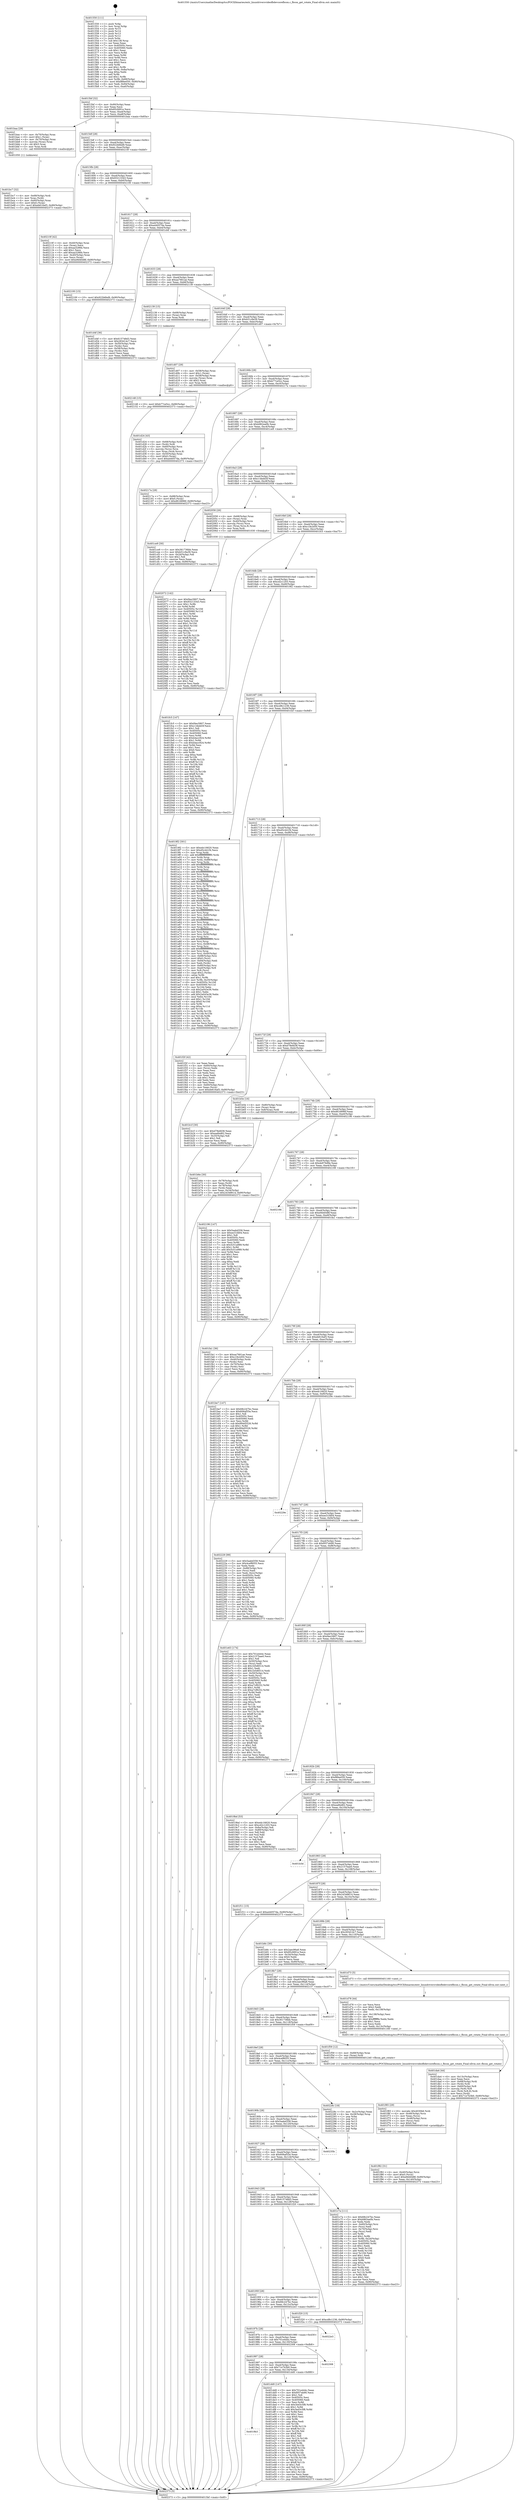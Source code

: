 digraph "0x401550" {
  label = "0x401550 (/mnt/c/Users/mathe/Desktop/tcc/POCII/binaries/extr_linuxdriversvideofbdevcorefbcon.c_fbcon_get_rotate_Final-ollvm.out::main(0))"
  labelloc = "t"
  node[shape=record]

  Entry [label="",width=0.3,height=0.3,shape=circle,fillcolor=black,style=filled]
  "0x4015bf" [label="{
     0x4015bf [32]\l
     | [instrs]\l
     &nbsp;&nbsp;0x4015bf \<+6\>: mov -0x90(%rbp),%eax\l
     &nbsp;&nbsp;0x4015c5 \<+2\>: mov %eax,%ecx\l
     &nbsp;&nbsp;0x4015c7 \<+6\>: sub $0x85cfd91e,%ecx\l
     &nbsp;&nbsp;0x4015cd \<+6\>: mov %eax,-0xa4(%rbp)\l
     &nbsp;&nbsp;0x4015d3 \<+6\>: mov %ecx,-0xa8(%rbp)\l
     &nbsp;&nbsp;0x4015d9 \<+6\>: je 0000000000401baa \<main+0x65a\>\l
  }"]
  "0x401baa" [label="{
     0x401baa [29]\l
     | [instrs]\l
     &nbsp;&nbsp;0x401baa \<+4\>: mov -0x70(%rbp),%rax\l
     &nbsp;&nbsp;0x401bae \<+6\>: movl $0x1,(%rax)\l
     &nbsp;&nbsp;0x401bb4 \<+4\>: mov -0x70(%rbp),%rax\l
     &nbsp;&nbsp;0x401bb8 \<+3\>: movslq (%rax),%rax\l
     &nbsp;&nbsp;0x401bbb \<+4\>: shl $0x3,%rax\l
     &nbsp;&nbsp;0x401bbf \<+3\>: mov %rax,%rdi\l
     &nbsp;&nbsp;0x401bc2 \<+5\>: call 0000000000401050 \<malloc@plt\>\l
     | [calls]\l
     &nbsp;&nbsp;0x401050 \{1\} (unknown)\l
  }"]
  "0x4015df" [label="{
     0x4015df [28]\l
     | [instrs]\l
     &nbsp;&nbsp;0x4015df \<+5\>: jmp 00000000004015e4 \<main+0x94\>\l
     &nbsp;&nbsp;0x4015e4 \<+6\>: mov -0xa4(%rbp),%eax\l
     &nbsp;&nbsp;0x4015ea \<+5\>: sub $0x922b6bd9,%eax\l
     &nbsp;&nbsp;0x4015ef \<+6\>: mov %eax,-0xac(%rbp)\l
     &nbsp;&nbsp;0x4015f5 \<+6\>: je 000000000040210f \<main+0xbbf\>\l
  }"]
  Exit [label="",width=0.3,height=0.3,shape=circle,fillcolor=black,style=filled,peripheries=2]
  "0x40210f" [label="{
     0x40210f [42]\l
     | [instrs]\l
     &nbsp;&nbsp;0x40210f \<+4\>: mov -0x40(%rbp),%rax\l
     &nbsp;&nbsp;0x402113 \<+2\>: mov (%rax),%ecx\l
     &nbsp;&nbsp;0x402115 \<+6\>: sub $0xaa3286b,%ecx\l
     &nbsp;&nbsp;0x40211b \<+3\>: add $0x1,%ecx\l
     &nbsp;&nbsp;0x40211e \<+6\>: add $0xaa3286b,%ecx\l
     &nbsp;&nbsp;0x402124 \<+4\>: mov -0x40(%rbp),%rax\l
     &nbsp;&nbsp;0x402128 \<+2\>: mov %ecx,(%rax)\l
     &nbsp;&nbsp;0x40212a \<+10\>: movl $0xe9d40d8f,-0x90(%rbp)\l
     &nbsp;&nbsp;0x402134 \<+5\>: jmp 0000000000402373 \<main+0xe23\>\l
  }"]
  "0x4015fb" [label="{
     0x4015fb [28]\l
     | [instrs]\l
     &nbsp;&nbsp;0x4015fb \<+5\>: jmp 0000000000401600 \<main+0xb0\>\l
     &nbsp;&nbsp;0x401600 \<+6\>: mov -0xa4(%rbp),%eax\l
     &nbsp;&nbsp;0x401606 \<+5\>: sub $0x93213343,%eax\l
     &nbsp;&nbsp;0x40160b \<+6\>: mov %eax,-0xb0(%rbp)\l
     &nbsp;&nbsp;0x401611 \<+6\>: je 0000000000402100 \<main+0xbb0\>\l
  }"]
  "0x402148" [label="{
     0x402148 [15]\l
     | [instrs]\l
     &nbsp;&nbsp;0x402148 \<+10\>: movl $0xb77ce5cc,-0x90(%rbp)\l
     &nbsp;&nbsp;0x402152 \<+5\>: jmp 0000000000402373 \<main+0xe23\>\l
  }"]
  "0x402100" [label="{
     0x402100 [15]\l
     | [instrs]\l
     &nbsp;&nbsp;0x402100 \<+10\>: movl $0x922b6bd9,-0x90(%rbp)\l
     &nbsp;&nbsp;0x40210a \<+5\>: jmp 0000000000402373 \<main+0xe23\>\l
  }"]
  "0x401617" [label="{
     0x401617 [28]\l
     | [instrs]\l
     &nbsp;&nbsp;0x401617 \<+5\>: jmp 000000000040161c \<main+0xcc\>\l
     &nbsp;&nbsp;0x40161c \<+6\>: mov -0xa4(%rbp),%eax\l
     &nbsp;&nbsp;0x401622 \<+5\>: sub $0xa44057da,%eax\l
     &nbsp;&nbsp;0x401627 \<+6\>: mov %eax,-0xb4(%rbp)\l
     &nbsp;&nbsp;0x40162d \<+6\>: je 0000000000401d4f \<main+0x7ff\>\l
  }"]
  "0x402072" [label="{
     0x402072 [142]\l
     | [instrs]\l
     &nbsp;&nbsp;0x402072 \<+5\>: mov $0xf4ec5807,%edx\l
     &nbsp;&nbsp;0x402077 \<+5\>: mov $0x93213343,%esi\l
     &nbsp;&nbsp;0x40207c \<+3\>: mov $0x1,%r8b\l
     &nbsp;&nbsp;0x40207f \<+3\>: xor %r9d,%r9d\l
     &nbsp;&nbsp;0x402082 \<+8\>: mov 0x40505c,%r10d\l
     &nbsp;&nbsp;0x40208a \<+8\>: mov 0x405060,%r11d\l
     &nbsp;&nbsp;0x402092 \<+4\>: sub $0x1,%r9d\l
     &nbsp;&nbsp;0x402096 \<+3\>: mov %r10d,%ebx\l
     &nbsp;&nbsp;0x402099 \<+3\>: add %r9d,%ebx\l
     &nbsp;&nbsp;0x40209c \<+4\>: imul %ebx,%r10d\l
     &nbsp;&nbsp;0x4020a0 \<+4\>: and $0x1,%r10d\l
     &nbsp;&nbsp;0x4020a4 \<+4\>: cmp $0x0,%r10d\l
     &nbsp;&nbsp;0x4020a8 \<+4\>: sete %r14b\l
     &nbsp;&nbsp;0x4020ac \<+4\>: cmp $0xa,%r11d\l
     &nbsp;&nbsp;0x4020b0 \<+4\>: setl %r15b\l
     &nbsp;&nbsp;0x4020b4 \<+3\>: mov %r14b,%r12b\l
     &nbsp;&nbsp;0x4020b7 \<+4\>: xor $0xff,%r12b\l
     &nbsp;&nbsp;0x4020bb \<+3\>: mov %r15b,%r13b\l
     &nbsp;&nbsp;0x4020be \<+4\>: xor $0xff,%r13b\l
     &nbsp;&nbsp;0x4020c2 \<+4\>: xor $0x0,%r8b\l
     &nbsp;&nbsp;0x4020c6 \<+3\>: mov %r12b,%al\l
     &nbsp;&nbsp;0x4020c9 \<+2\>: and $0x0,%al\l
     &nbsp;&nbsp;0x4020cb \<+3\>: and %r8b,%r14b\l
     &nbsp;&nbsp;0x4020ce \<+3\>: mov %r13b,%cl\l
     &nbsp;&nbsp;0x4020d1 \<+3\>: and $0x0,%cl\l
     &nbsp;&nbsp;0x4020d4 \<+3\>: and %r8b,%r15b\l
     &nbsp;&nbsp;0x4020d7 \<+3\>: or %r14b,%al\l
     &nbsp;&nbsp;0x4020da \<+3\>: or %r15b,%cl\l
     &nbsp;&nbsp;0x4020dd \<+2\>: xor %cl,%al\l
     &nbsp;&nbsp;0x4020df \<+3\>: or %r13b,%r12b\l
     &nbsp;&nbsp;0x4020e2 \<+4\>: xor $0xff,%r12b\l
     &nbsp;&nbsp;0x4020e6 \<+4\>: or $0x0,%r8b\l
     &nbsp;&nbsp;0x4020ea \<+3\>: and %r8b,%r12b\l
     &nbsp;&nbsp;0x4020ed \<+3\>: or %r12b,%al\l
     &nbsp;&nbsp;0x4020f0 \<+2\>: test $0x1,%al\l
     &nbsp;&nbsp;0x4020f2 \<+3\>: cmovne %esi,%edx\l
     &nbsp;&nbsp;0x4020f5 \<+6\>: mov %edx,-0x90(%rbp)\l
     &nbsp;&nbsp;0x4020fb \<+5\>: jmp 0000000000402373 \<main+0xe23\>\l
  }"]
  "0x401d4f" [label="{
     0x401d4f [36]\l
     | [instrs]\l
     &nbsp;&nbsp;0x401d4f \<+5\>: mov $0x615748d3,%eax\l
     &nbsp;&nbsp;0x401d54 \<+5\>: mov $0x283d14c7,%ecx\l
     &nbsp;&nbsp;0x401d59 \<+4\>: mov -0x50(%rbp),%rdx\l
     &nbsp;&nbsp;0x401d5d \<+2\>: mov (%rdx),%esi\l
     &nbsp;&nbsp;0x401d5f \<+4\>: mov -0x58(%rbp),%rdx\l
     &nbsp;&nbsp;0x401d63 \<+2\>: cmp (%rdx),%esi\l
     &nbsp;&nbsp;0x401d65 \<+3\>: cmovl %ecx,%eax\l
     &nbsp;&nbsp;0x401d68 \<+6\>: mov %eax,-0x90(%rbp)\l
     &nbsp;&nbsp;0x401d6e \<+5\>: jmp 0000000000402373 \<main+0xe23\>\l
  }"]
  "0x401633" [label="{
     0x401633 [28]\l
     | [instrs]\l
     &nbsp;&nbsp;0x401633 \<+5\>: jmp 0000000000401638 \<main+0xe8\>\l
     &nbsp;&nbsp;0x401638 \<+6\>: mov -0xa4(%rbp),%eax\l
     &nbsp;&nbsp;0x40163e \<+5\>: sub $0xaa7661ae,%eax\l
     &nbsp;&nbsp;0x401643 \<+6\>: mov %eax,-0xb8(%rbp)\l
     &nbsp;&nbsp;0x401649 \<+6\>: je 0000000000402139 \<main+0xbe9\>\l
  }"]
  "0x401f82" [label="{
     0x401f82 [31]\l
     | [instrs]\l
     &nbsp;&nbsp;0x401f82 \<+4\>: mov -0x40(%rbp),%rcx\l
     &nbsp;&nbsp;0x401f86 \<+6\>: movl $0x0,(%rcx)\l
     &nbsp;&nbsp;0x401f8c \<+10\>: movl $0xe9d40d8f,-0x90(%rbp)\l
     &nbsp;&nbsp;0x401f96 \<+6\>: mov %eax,-0x140(%rbp)\l
     &nbsp;&nbsp;0x401f9c \<+5\>: jmp 0000000000402373 \<main+0xe23\>\l
  }"]
  "0x402139" [label="{
     0x402139 [15]\l
     | [instrs]\l
     &nbsp;&nbsp;0x402139 \<+4\>: mov -0x68(%rbp),%rax\l
     &nbsp;&nbsp;0x40213d \<+3\>: mov (%rax),%rax\l
     &nbsp;&nbsp;0x402140 \<+3\>: mov %rax,%rdi\l
     &nbsp;&nbsp;0x402143 \<+5\>: call 0000000000401030 \<free@plt\>\l
     | [calls]\l
     &nbsp;&nbsp;0x401030 \{1\} (unknown)\l
  }"]
  "0x40164f" [label="{
     0x40164f [28]\l
     | [instrs]\l
     &nbsp;&nbsp;0x40164f \<+5\>: jmp 0000000000401654 \<main+0x104\>\l
     &nbsp;&nbsp;0x401654 \<+6\>: mov -0xa4(%rbp),%eax\l
     &nbsp;&nbsp;0x40165a \<+5\>: sub $0xb51c9a39,%eax\l
     &nbsp;&nbsp;0x40165f \<+6\>: mov %eax,-0xbc(%rbp)\l
     &nbsp;&nbsp;0x401665 \<+6\>: je 0000000000401d07 \<main+0x7b7\>\l
  }"]
  "0x401f65" [label="{
     0x401f65 [29]\l
     | [instrs]\l
     &nbsp;&nbsp;0x401f65 \<+10\>: movabs $0x4030b6,%rdi\l
     &nbsp;&nbsp;0x401f6f \<+4\>: mov -0x48(%rbp),%rcx\l
     &nbsp;&nbsp;0x401f73 \<+2\>: mov %eax,(%rcx)\l
     &nbsp;&nbsp;0x401f75 \<+4\>: mov -0x48(%rbp),%rcx\l
     &nbsp;&nbsp;0x401f79 \<+2\>: mov (%rcx),%esi\l
     &nbsp;&nbsp;0x401f7b \<+2\>: mov $0x0,%al\l
     &nbsp;&nbsp;0x401f7d \<+5\>: call 0000000000401040 \<printf@plt\>\l
     | [calls]\l
     &nbsp;&nbsp;0x401040 \{1\} (unknown)\l
  }"]
  "0x401d07" [label="{
     0x401d07 [29]\l
     | [instrs]\l
     &nbsp;&nbsp;0x401d07 \<+4\>: mov -0x58(%rbp),%rax\l
     &nbsp;&nbsp;0x401d0b \<+6\>: movl $0x1,(%rax)\l
     &nbsp;&nbsp;0x401d11 \<+4\>: mov -0x58(%rbp),%rax\l
     &nbsp;&nbsp;0x401d15 \<+3\>: movslq (%rax),%rax\l
     &nbsp;&nbsp;0x401d18 \<+4\>: shl $0x2,%rax\l
     &nbsp;&nbsp;0x401d1c \<+3\>: mov %rax,%rdi\l
     &nbsp;&nbsp;0x401d1f \<+5\>: call 0000000000401050 \<malloc@plt\>\l
     | [calls]\l
     &nbsp;&nbsp;0x401050 \{1\} (unknown)\l
  }"]
  "0x40166b" [label="{
     0x40166b [28]\l
     | [instrs]\l
     &nbsp;&nbsp;0x40166b \<+5\>: jmp 0000000000401670 \<main+0x120\>\l
     &nbsp;&nbsp;0x401670 \<+6\>: mov -0xa4(%rbp),%eax\l
     &nbsp;&nbsp;0x401676 \<+5\>: sub $0xb77ce5cc,%eax\l
     &nbsp;&nbsp;0x40167b \<+6\>: mov %eax,-0xc0(%rbp)\l
     &nbsp;&nbsp;0x401681 \<+6\>: je 000000000040217a \<main+0xc2a\>\l
  }"]
  "0x4019b3" [label="{
     0x4019b3\l
  }", style=dashed]
  "0x40217a" [label="{
     0x40217a [28]\l
     | [instrs]\l
     &nbsp;&nbsp;0x40217a \<+7\>: mov -0x88(%rbp),%rax\l
     &nbsp;&nbsp;0x402181 \<+6\>: movl $0x0,(%rax)\l
     &nbsp;&nbsp;0x402187 \<+10\>: movl $0xd816896f,-0x90(%rbp)\l
     &nbsp;&nbsp;0x402191 \<+5\>: jmp 0000000000402373 \<main+0xe23\>\l
  }"]
  "0x401687" [label="{
     0x401687 [28]\l
     | [instrs]\l
     &nbsp;&nbsp;0x401687 \<+5\>: jmp 000000000040168c \<main+0x13c\>\l
     &nbsp;&nbsp;0x40168c \<+6\>: mov -0xa4(%rbp),%eax\l
     &nbsp;&nbsp;0x401692 \<+5\>: sub $0xb962ea0b,%eax\l
     &nbsp;&nbsp;0x401697 \<+6\>: mov %eax,-0xc4(%rbp)\l
     &nbsp;&nbsp;0x40169d \<+6\>: je 0000000000401ce9 \<main+0x799\>\l
  }"]
  "0x401dd0" [label="{
     0x401dd0 [147]\l
     | [instrs]\l
     &nbsp;&nbsp;0x401dd0 \<+5\>: mov $0x701e444c,%eax\l
     &nbsp;&nbsp;0x401dd5 \<+5\>: mov $0xf057eb90,%ecx\l
     &nbsp;&nbsp;0x401dda \<+2\>: mov $0x1,%dl\l
     &nbsp;&nbsp;0x401ddc \<+7\>: mov 0x40505c,%esi\l
     &nbsp;&nbsp;0x401de3 \<+7\>: mov 0x405060,%edi\l
     &nbsp;&nbsp;0x401dea \<+3\>: mov %esi,%r8d\l
     &nbsp;&nbsp;0x401ded \<+7\>: sub $0x3ed3c5f8,%r8d\l
     &nbsp;&nbsp;0x401df4 \<+4\>: sub $0x1,%r8d\l
     &nbsp;&nbsp;0x401df8 \<+7\>: add $0x3ed3c5f8,%r8d\l
     &nbsp;&nbsp;0x401dff \<+4\>: imul %r8d,%esi\l
     &nbsp;&nbsp;0x401e03 \<+3\>: and $0x1,%esi\l
     &nbsp;&nbsp;0x401e06 \<+3\>: cmp $0x0,%esi\l
     &nbsp;&nbsp;0x401e09 \<+4\>: sete %r9b\l
     &nbsp;&nbsp;0x401e0d \<+3\>: cmp $0xa,%edi\l
     &nbsp;&nbsp;0x401e10 \<+4\>: setl %r10b\l
     &nbsp;&nbsp;0x401e14 \<+3\>: mov %r9b,%r11b\l
     &nbsp;&nbsp;0x401e17 \<+4\>: xor $0xff,%r11b\l
     &nbsp;&nbsp;0x401e1b \<+3\>: mov %r10b,%bl\l
     &nbsp;&nbsp;0x401e1e \<+3\>: xor $0xff,%bl\l
     &nbsp;&nbsp;0x401e21 \<+3\>: xor $0x1,%dl\l
     &nbsp;&nbsp;0x401e24 \<+3\>: mov %r11b,%r14b\l
     &nbsp;&nbsp;0x401e27 \<+4\>: and $0xff,%r14b\l
     &nbsp;&nbsp;0x401e2b \<+3\>: and %dl,%r9b\l
     &nbsp;&nbsp;0x401e2e \<+3\>: mov %bl,%r15b\l
     &nbsp;&nbsp;0x401e31 \<+4\>: and $0xff,%r15b\l
     &nbsp;&nbsp;0x401e35 \<+3\>: and %dl,%r10b\l
     &nbsp;&nbsp;0x401e38 \<+3\>: or %r9b,%r14b\l
     &nbsp;&nbsp;0x401e3b \<+3\>: or %r10b,%r15b\l
     &nbsp;&nbsp;0x401e3e \<+3\>: xor %r15b,%r14b\l
     &nbsp;&nbsp;0x401e41 \<+3\>: or %bl,%r11b\l
     &nbsp;&nbsp;0x401e44 \<+4\>: xor $0xff,%r11b\l
     &nbsp;&nbsp;0x401e48 \<+3\>: or $0x1,%dl\l
     &nbsp;&nbsp;0x401e4b \<+3\>: and %dl,%r11b\l
     &nbsp;&nbsp;0x401e4e \<+3\>: or %r11b,%r14b\l
     &nbsp;&nbsp;0x401e51 \<+4\>: test $0x1,%r14b\l
     &nbsp;&nbsp;0x401e55 \<+3\>: cmovne %ecx,%eax\l
     &nbsp;&nbsp;0x401e58 \<+6\>: mov %eax,-0x90(%rbp)\l
     &nbsp;&nbsp;0x401e5e \<+5\>: jmp 0000000000402373 \<main+0xe23\>\l
  }"]
  "0x401ce9" [label="{
     0x401ce9 [30]\l
     | [instrs]\l
     &nbsp;&nbsp;0x401ce9 \<+5\>: mov $0x361736bb,%eax\l
     &nbsp;&nbsp;0x401cee \<+5\>: mov $0xb51c9a39,%ecx\l
     &nbsp;&nbsp;0x401cf3 \<+3\>: mov -0x2d(%rbp),%dl\l
     &nbsp;&nbsp;0x401cf6 \<+3\>: test $0x1,%dl\l
     &nbsp;&nbsp;0x401cf9 \<+3\>: cmovne %ecx,%eax\l
     &nbsp;&nbsp;0x401cfc \<+6\>: mov %eax,-0x90(%rbp)\l
     &nbsp;&nbsp;0x401d02 \<+5\>: jmp 0000000000402373 \<main+0xe23\>\l
  }"]
  "0x4016a3" [label="{
     0x4016a3 [28]\l
     | [instrs]\l
     &nbsp;&nbsp;0x4016a3 \<+5\>: jmp 00000000004016a8 \<main+0x158\>\l
     &nbsp;&nbsp;0x4016a8 \<+6\>: mov -0xa4(%rbp),%eax\l
     &nbsp;&nbsp;0x4016ae \<+5\>: sub $0xc14bdd3f,%eax\l
     &nbsp;&nbsp;0x4016b3 \<+6\>: mov %eax,-0xc8(%rbp)\l
     &nbsp;&nbsp;0x4016b9 \<+6\>: je 0000000000402058 \<main+0xb08\>\l
  }"]
  "0x401997" [label="{
     0x401997 [28]\l
     | [instrs]\l
     &nbsp;&nbsp;0x401997 \<+5\>: jmp 000000000040199c \<main+0x44c\>\l
     &nbsp;&nbsp;0x40199c \<+6\>: mov -0xa4(%rbp),%eax\l
     &nbsp;&nbsp;0x4019a2 \<+5\>: sub $0x71e7b3b0,%eax\l
     &nbsp;&nbsp;0x4019a7 \<+6\>: mov %eax,-0x134(%rbp)\l
     &nbsp;&nbsp;0x4019ad \<+6\>: je 0000000000401dd0 \<main+0x880\>\l
  }"]
  "0x402058" [label="{
     0x402058 [26]\l
     | [instrs]\l
     &nbsp;&nbsp;0x402058 \<+4\>: mov -0x68(%rbp),%rax\l
     &nbsp;&nbsp;0x40205c \<+3\>: mov (%rax),%rax\l
     &nbsp;&nbsp;0x40205f \<+4\>: mov -0x40(%rbp),%rcx\l
     &nbsp;&nbsp;0x402063 \<+3\>: movslq (%rcx),%rcx\l
     &nbsp;&nbsp;0x402066 \<+4\>: mov (%rax,%rcx,8),%rax\l
     &nbsp;&nbsp;0x40206a \<+3\>: mov %rax,%rdi\l
     &nbsp;&nbsp;0x40206d \<+5\>: call 0000000000401030 \<free@plt\>\l
     | [calls]\l
     &nbsp;&nbsp;0x401030 \{1\} (unknown)\l
  }"]
  "0x4016bf" [label="{
     0x4016bf [28]\l
     | [instrs]\l
     &nbsp;&nbsp;0x4016bf \<+5\>: jmp 00000000004016c4 \<main+0x174\>\l
     &nbsp;&nbsp;0x4016c4 \<+6\>: mov -0xa4(%rbp),%eax\l
     &nbsp;&nbsp;0x4016ca \<+5\>: sub $0xc1fe2d50,%eax\l
     &nbsp;&nbsp;0x4016cf \<+6\>: mov %eax,-0xcc(%rbp)\l
     &nbsp;&nbsp;0x4016d5 \<+6\>: je 0000000000401fc5 \<main+0xa75\>\l
  }"]
  "0x402308" [label="{
     0x402308\l
  }", style=dashed]
  "0x401fc5" [label="{
     0x401fc5 [147]\l
     | [instrs]\l
     &nbsp;&nbsp;0x401fc5 \<+5\>: mov $0xf4ec5807,%eax\l
     &nbsp;&nbsp;0x401fca \<+5\>: mov $0xc14bdd3f,%ecx\l
     &nbsp;&nbsp;0x401fcf \<+2\>: mov $0x1,%dl\l
     &nbsp;&nbsp;0x401fd1 \<+7\>: mov 0x40505c,%esi\l
     &nbsp;&nbsp;0x401fd8 \<+7\>: mov 0x405060,%edi\l
     &nbsp;&nbsp;0x401fdf \<+3\>: mov %esi,%r8d\l
     &nbsp;&nbsp;0x401fe2 \<+7\>: add $0xb4acc924,%r8d\l
     &nbsp;&nbsp;0x401fe9 \<+4\>: sub $0x1,%r8d\l
     &nbsp;&nbsp;0x401fed \<+7\>: sub $0xb4acc924,%r8d\l
     &nbsp;&nbsp;0x401ff4 \<+4\>: imul %r8d,%esi\l
     &nbsp;&nbsp;0x401ff8 \<+3\>: and $0x1,%esi\l
     &nbsp;&nbsp;0x401ffb \<+3\>: cmp $0x0,%esi\l
     &nbsp;&nbsp;0x401ffe \<+4\>: sete %r9b\l
     &nbsp;&nbsp;0x402002 \<+3\>: cmp $0xa,%edi\l
     &nbsp;&nbsp;0x402005 \<+4\>: setl %r10b\l
     &nbsp;&nbsp;0x402009 \<+3\>: mov %r9b,%r11b\l
     &nbsp;&nbsp;0x40200c \<+4\>: xor $0xff,%r11b\l
     &nbsp;&nbsp;0x402010 \<+3\>: mov %r10b,%bl\l
     &nbsp;&nbsp;0x402013 \<+3\>: xor $0xff,%bl\l
     &nbsp;&nbsp;0x402016 \<+3\>: xor $0x1,%dl\l
     &nbsp;&nbsp;0x402019 \<+3\>: mov %r11b,%r14b\l
     &nbsp;&nbsp;0x40201c \<+4\>: and $0xff,%r14b\l
     &nbsp;&nbsp;0x402020 \<+3\>: and %dl,%r9b\l
     &nbsp;&nbsp;0x402023 \<+3\>: mov %bl,%r15b\l
     &nbsp;&nbsp;0x402026 \<+4\>: and $0xff,%r15b\l
     &nbsp;&nbsp;0x40202a \<+3\>: and %dl,%r10b\l
     &nbsp;&nbsp;0x40202d \<+3\>: or %r9b,%r14b\l
     &nbsp;&nbsp;0x402030 \<+3\>: or %r10b,%r15b\l
     &nbsp;&nbsp;0x402033 \<+3\>: xor %r15b,%r14b\l
     &nbsp;&nbsp;0x402036 \<+3\>: or %bl,%r11b\l
     &nbsp;&nbsp;0x402039 \<+4\>: xor $0xff,%r11b\l
     &nbsp;&nbsp;0x40203d \<+3\>: or $0x1,%dl\l
     &nbsp;&nbsp;0x402040 \<+3\>: and %dl,%r11b\l
     &nbsp;&nbsp;0x402043 \<+3\>: or %r11b,%r14b\l
     &nbsp;&nbsp;0x402046 \<+4\>: test $0x1,%r14b\l
     &nbsp;&nbsp;0x40204a \<+3\>: cmovne %ecx,%eax\l
     &nbsp;&nbsp;0x40204d \<+6\>: mov %eax,-0x90(%rbp)\l
     &nbsp;&nbsp;0x402053 \<+5\>: jmp 0000000000402373 \<main+0xe23\>\l
  }"]
  "0x4016db" [label="{
     0x4016db [28]\l
     | [instrs]\l
     &nbsp;&nbsp;0x4016db \<+5\>: jmp 00000000004016e0 \<main+0x190\>\l
     &nbsp;&nbsp;0x4016e0 \<+6\>: mov -0xa4(%rbp),%eax\l
     &nbsp;&nbsp;0x4016e6 \<+5\>: sub $0xcd2c1203,%eax\l
     &nbsp;&nbsp;0x4016eb \<+6\>: mov %eax,-0xd0(%rbp)\l
     &nbsp;&nbsp;0x4016f1 \<+6\>: je 00000000004019f2 \<main+0x4a2\>\l
  }"]
  "0x40197b" [label="{
     0x40197b [28]\l
     | [instrs]\l
     &nbsp;&nbsp;0x40197b \<+5\>: jmp 0000000000401980 \<main+0x430\>\l
     &nbsp;&nbsp;0x401980 \<+6\>: mov -0xa4(%rbp),%eax\l
     &nbsp;&nbsp;0x401986 \<+5\>: sub $0x701e444c,%eax\l
     &nbsp;&nbsp;0x40198b \<+6\>: mov %eax,-0x130(%rbp)\l
     &nbsp;&nbsp;0x401991 \<+6\>: je 0000000000402308 \<main+0xdb8\>\l
  }"]
  "0x4019f2" [label="{
     0x4019f2 [301]\l
     | [instrs]\l
     &nbsp;&nbsp;0x4019f2 \<+5\>: mov $0xedc16620,%eax\l
     &nbsp;&nbsp;0x4019f7 \<+5\>: mov $0xd5c441f4,%ecx\l
     &nbsp;&nbsp;0x4019fc \<+3\>: mov %rsp,%rdx\l
     &nbsp;&nbsp;0x4019ff \<+4\>: add $0xfffffffffffffff0,%rdx\l
     &nbsp;&nbsp;0x401a03 \<+3\>: mov %rdx,%rsp\l
     &nbsp;&nbsp;0x401a06 \<+7\>: mov %rdx,-0x88(%rbp)\l
     &nbsp;&nbsp;0x401a0d \<+3\>: mov %rsp,%rdx\l
     &nbsp;&nbsp;0x401a10 \<+4\>: add $0xfffffffffffffff0,%rdx\l
     &nbsp;&nbsp;0x401a14 \<+3\>: mov %rdx,%rsp\l
     &nbsp;&nbsp;0x401a17 \<+3\>: mov %rsp,%rsi\l
     &nbsp;&nbsp;0x401a1a \<+4\>: add $0xfffffffffffffff0,%rsi\l
     &nbsp;&nbsp;0x401a1e \<+3\>: mov %rsi,%rsp\l
     &nbsp;&nbsp;0x401a21 \<+4\>: mov %rsi,-0x80(%rbp)\l
     &nbsp;&nbsp;0x401a25 \<+3\>: mov %rsp,%rsi\l
     &nbsp;&nbsp;0x401a28 \<+4\>: add $0xfffffffffffffff0,%rsi\l
     &nbsp;&nbsp;0x401a2c \<+3\>: mov %rsi,%rsp\l
     &nbsp;&nbsp;0x401a2f \<+4\>: mov %rsi,-0x78(%rbp)\l
     &nbsp;&nbsp;0x401a33 \<+3\>: mov %rsp,%rsi\l
     &nbsp;&nbsp;0x401a36 \<+4\>: add $0xfffffffffffffff0,%rsi\l
     &nbsp;&nbsp;0x401a3a \<+3\>: mov %rsi,%rsp\l
     &nbsp;&nbsp;0x401a3d \<+4\>: mov %rsi,-0x70(%rbp)\l
     &nbsp;&nbsp;0x401a41 \<+3\>: mov %rsp,%rsi\l
     &nbsp;&nbsp;0x401a44 \<+4\>: add $0xfffffffffffffff0,%rsi\l
     &nbsp;&nbsp;0x401a48 \<+3\>: mov %rsi,%rsp\l
     &nbsp;&nbsp;0x401a4b \<+4\>: mov %rsi,-0x68(%rbp)\l
     &nbsp;&nbsp;0x401a4f \<+3\>: mov %rsp,%rsi\l
     &nbsp;&nbsp;0x401a52 \<+4\>: add $0xfffffffffffffff0,%rsi\l
     &nbsp;&nbsp;0x401a56 \<+3\>: mov %rsi,%rsp\l
     &nbsp;&nbsp;0x401a59 \<+4\>: mov %rsi,-0x60(%rbp)\l
     &nbsp;&nbsp;0x401a5d \<+3\>: mov %rsp,%rsi\l
     &nbsp;&nbsp;0x401a60 \<+4\>: add $0xfffffffffffffff0,%rsi\l
     &nbsp;&nbsp;0x401a64 \<+3\>: mov %rsi,%rsp\l
     &nbsp;&nbsp;0x401a67 \<+4\>: mov %rsi,-0x58(%rbp)\l
     &nbsp;&nbsp;0x401a6b \<+3\>: mov %rsp,%rsi\l
     &nbsp;&nbsp;0x401a6e \<+4\>: add $0xfffffffffffffff0,%rsi\l
     &nbsp;&nbsp;0x401a72 \<+3\>: mov %rsi,%rsp\l
     &nbsp;&nbsp;0x401a75 \<+4\>: mov %rsi,-0x50(%rbp)\l
     &nbsp;&nbsp;0x401a79 \<+3\>: mov %rsp,%rsi\l
     &nbsp;&nbsp;0x401a7c \<+4\>: add $0xfffffffffffffff0,%rsi\l
     &nbsp;&nbsp;0x401a80 \<+3\>: mov %rsi,%rsp\l
     &nbsp;&nbsp;0x401a83 \<+4\>: mov %rsi,-0x48(%rbp)\l
     &nbsp;&nbsp;0x401a87 \<+3\>: mov %rsp,%rsi\l
     &nbsp;&nbsp;0x401a8a \<+4\>: add $0xfffffffffffffff0,%rsi\l
     &nbsp;&nbsp;0x401a8e \<+3\>: mov %rsi,%rsp\l
     &nbsp;&nbsp;0x401a91 \<+4\>: mov %rsi,-0x40(%rbp)\l
     &nbsp;&nbsp;0x401a95 \<+7\>: mov -0x88(%rbp),%rsi\l
     &nbsp;&nbsp;0x401a9c \<+6\>: movl $0x0,(%rsi)\l
     &nbsp;&nbsp;0x401aa2 \<+6\>: mov -0x94(%rbp),%edi\l
     &nbsp;&nbsp;0x401aa8 \<+2\>: mov %edi,(%rdx)\l
     &nbsp;&nbsp;0x401aaa \<+4\>: mov -0x80(%rbp),%rsi\l
     &nbsp;&nbsp;0x401aae \<+7\>: mov -0xa0(%rbp),%r8\l
     &nbsp;&nbsp;0x401ab5 \<+3\>: mov %r8,(%rsi)\l
     &nbsp;&nbsp;0x401ab8 \<+3\>: cmpl $0x2,(%rdx)\l
     &nbsp;&nbsp;0x401abb \<+4\>: setne %r9b\l
     &nbsp;&nbsp;0x401abf \<+4\>: and $0x1,%r9b\l
     &nbsp;&nbsp;0x401ac3 \<+4\>: mov %r9b,-0x35(%rbp)\l
     &nbsp;&nbsp;0x401ac7 \<+8\>: mov 0x40505c,%r10d\l
     &nbsp;&nbsp;0x401acf \<+8\>: mov 0x405060,%r11d\l
     &nbsp;&nbsp;0x401ad7 \<+3\>: mov %r10d,%ebx\l
     &nbsp;&nbsp;0x401ada \<+6\>: sub $0x2a043e36,%ebx\l
     &nbsp;&nbsp;0x401ae0 \<+3\>: sub $0x1,%ebx\l
     &nbsp;&nbsp;0x401ae3 \<+6\>: add $0x2a043e36,%ebx\l
     &nbsp;&nbsp;0x401ae9 \<+4\>: imul %ebx,%r10d\l
     &nbsp;&nbsp;0x401aed \<+4\>: and $0x1,%r10d\l
     &nbsp;&nbsp;0x401af1 \<+4\>: cmp $0x0,%r10d\l
     &nbsp;&nbsp;0x401af5 \<+4\>: sete %r9b\l
     &nbsp;&nbsp;0x401af9 \<+4\>: cmp $0xa,%r11d\l
     &nbsp;&nbsp;0x401afd \<+4\>: setl %r14b\l
     &nbsp;&nbsp;0x401b01 \<+3\>: mov %r9b,%r15b\l
     &nbsp;&nbsp;0x401b04 \<+3\>: and %r14b,%r15b\l
     &nbsp;&nbsp;0x401b07 \<+3\>: xor %r14b,%r9b\l
     &nbsp;&nbsp;0x401b0a \<+3\>: or %r9b,%r15b\l
     &nbsp;&nbsp;0x401b0d \<+4\>: test $0x1,%r15b\l
     &nbsp;&nbsp;0x401b11 \<+3\>: cmovne %ecx,%eax\l
     &nbsp;&nbsp;0x401b14 \<+6\>: mov %eax,-0x90(%rbp)\l
     &nbsp;&nbsp;0x401b1a \<+5\>: jmp 0000000000402373 \<main+0xe23\>\l
  }"]
  "0x4016f7" [label="{
     0x4016f7 [28]\l
     | [instrs]\l
     &nbsp;&nbsp;0x4016f7 \<+5\>: jmp 00000000004016fc \<main+0x1ac\>\l
     &nbsp;&nbsp;0x4016fc \<+6\>: mov -0xa4(%rbp),%eax\l
     &nbsp;&nbsp;0x401702 \<+5\>: sub $0xcd8c1236,%eax\l
     &nbsp;&nbsp;0x401707 \<+6\>: mov %eax,-0xd4(%rbp)\l
     &nbsp;&nbsp;0x40170d \<+6\>: je 0000000000401f2f \<main+0x9df\>\l
  }"]
  "0x4022e3" [label="{
     0x4022e3\l
  }", style=dashed]
  "0x401f2f" [label="{
     0x401f2f [42]\l
     | [instrs]\l
     &nbsp;&nbsp;0x401f2f \<+2\>: xor %eax,%eax\l
     &nbsp;&nbsp;0x401f31 \<+4\>: mov -0x60(%rbp),%rcx\l
     &nbsp;&nbsp;0x401f35 \<+2\>: mov (%rcx),%edx\l
     &nbsp;&nbsp;0x401f37 \<+2\>: mov %eax,%esi\l
     &nbsp;&nbsp;0x401f39 \<+2\>: sub %edx,%esi\l
     &nbsp;&nbsp;0x401f3b \<+2\>: mov %eax,%edx\l
     &nbsp;&nbsp;0x401f3d \<+3\>: sub $0x1,%edx\l
     &nbsp;&nbsp;0x401f40 \<+2\>: add %edx,%esi\l
     &nbsp;&nbsp;0x401f42 \<+2\>: sub %esi,%eax\l
     &nbsp;&nbsp;0x401f44 \<+4\>: mov -0x60(%rbp),%rcx\l
     &nbsp;&nbsp;0x401f48 \<+2\>: mov %eax,(%rcx)\l
     &nbsp;&nbsp;0x401f4a \<+10\>: movl $0xeb616af3,-0x90(%rbp)\l
     &nbsp;&nbsp;0x401f54 \<+5\>: jmp 0000000000402373 \<main+0xe23\>\l
  }"]
  "0x401713" [label="{
     0x401713 [28]\l
     | [instrs]\l
     &nbsp;&nbsp;0x401713 \<+5\>: jmp 0000000000401718 \<main+0x1c8\>\l
     &nbsp;&nbsp;0x401718 \<+6\>: mov -0xa4(%rbp),%eax\l
     &nbsp;&nbsp;0x40171e \<+5\>: sub $0xd5c441f4,%eax\l
     &nbsp;&nbsp;0x401723 \<+6\>: mov %eax,-0xd8(%rbp)\l
     &nbsp;&nbsp;0x401729 \<+6\>: je 0000000000401b1f \<main+0x5cf\>\l
  }"]
  "0x40195f" [label="{
     0x40195f [28]\l
     | [instrs]\l
     &nbsp;&nbsp;0x40195f \<+5\>: jmp 0000000000401964 \<main+0x414\>\l
     &nbsp;&nbsp;0x401964 \<+6\>: mov -0xa4(%rbp),%eax\l
     &nbsp;&nbsp;0x40196a \<+5\>: sub $0x68c247bc,%eax\l
     &nbsp;&nbsp;0x40196f \<+6\>: mov %eax,-0x12c(%rbp)\l
     &nbsp;&nbsp;0x401975 \<+6\>: je 00000000004022e3 \<main+0xd93\>\l
  }"]
  "0x401b1f" [label="{
     0x401b1f [30]\l
     | [instrs]\l
     &nbsp;&nbsp;0x401b1f \<+5\>: mov $0xd78efd38,%eax\l
     &nbsp;&nbsp;0x401b24 \<+5\>: mov $0xea6bd62,%ecx\l
     &nbsp;&nbsp;0x401b29 \<+3\>: mov -0x35(%rbp),%dl\l
     &nbsp;&nbsp;0x401b2c \<+3\>: test $0x1,%dl\l
     &nbsp;&nbsp;0x401b2f \<+3\>: cmovne %ecx,%eax\l
     &nbsp;&nbsp;0x401b32 \<+6\>: mov %eax,-0x90(%rbp)\l
     &nbsp;&nbsp;0x401b38 \<+5\>: jmp 0000000000402373 \<main+0xe23\>\l
  }"]
  "0x40172f" [label="{
     0x40172f [28]\l
     | [instrs]\l
     &nbsp;&nbsp;0x40172f \<+5\>: jmp 0000000000401734 \<main+0x1e4\>\l
     &nbsp;&nbsp;0x401734 \<+6\>: mov -0xa4(%rbp),%eax\l
     &nbsp;&nbsp;0x40173a \<+5\>: sub $0xd78efd38,%eax\l
     &nbsp;&nbsp;0x40173f \<+6\>: mov %eax,-0xdc(%rbp)\l
     &nbsp;&nbsp;0x401745 \<+6\>: je 0000000000401b5e \<main+0x60e\>\l
  }"]
  "0x401f20" [label="{
     0x401f20 [15]\l
     | [instrs]\l
     &nbsp;&nbsp;0x401f20 \<+10\>: movl $0xcd8c1236,-0x90(%rbp)\l
     &nbsp;&nbsp;0x401f2a \<+5\>: jmp 0000000000402373 \<main+0xe23\>\l
  }"]
  "0x401b5e" [label="{
     0x401b5e [16]\l
     | [instrs]\l
     &nbsp;&nbsp;0x401b5e \<+4\>: mov -0x80(%rbp),%rax\l
     &nbsp;&nbsp;0x401b62 \<+3\>: mov (%rax),%rax\l
     &nbsp;&nbsp;0x401b65 \<+4\>: mov 0x8(%rax),%rdi\l
     &nbsp;&nbsp;0x401b69 \<+5\>: call 0000000000401060 \<atoi@plt\>\l
     | [calls]\l
     &nbsp;&nbsp;0x401060 \{1\} (unknown)\l
  }"]
  "0x40174b" [label="{
     0x40174b [28]\l
     | [instrs]\l
     &nbsp;&nbsp;0x40174b \<+5\>: jmp 0000000000401750 \<main+0x200\>\l
     &nbsp;&nbsp;0x401750 \<+6\>: mov -0xa4(%rbp),%eax\l
     &nbsp;&nbsp;0x401756 \<+5\>: sub $0xd816896f,%eax\l
     &nbsp;&nbsp;0x40175b \<+6\>: mov %eax,-0xe0(%rbp)\l
     &nbsp;&nbsp;0x401761 \<+6\>: je 0000000000402196 \<main+0xc46\>\l
  }"]
  "0x401da4" [label="{
     0x401da4 [44]\l
     | [instrs]\l
     &nbsp;&nbsp;0x401da4 \<+6\>: mov -0x13c(%rbp),%ecx\l
     &nbsp;&nbsp;0x401daa \<+3\>: imul %eax,%ecx\l
     &nbsp;&nbsp;0x401dad \<+4\>: mov -0x68(%rbp),%rdi\l
     &nbsp;&nbsp;0x401db1 \<+3\>: mov (%rdi),%rdi\l
     &nbsp;&nbsp;0x401db4 \<+4\>: mov -0x60(%rbp),%r8\l
     &nbsp;&nbsp;0x401db8 \<+3\>: movslq (%r8),%r8\l
     &nbsp;&nbsp;0x401dbb \<+4\>: mov (%rdi,%r8,8),%rdi\l
     &nbsp;&nbsp;0x401dbf \<+2\>: mov %ecx,(%rdi)\l
     &nbsp;&nbsp;0x401dc1 \<+10\>: movl $0x71e7b3b0,-0x90(%rbp)\l
     &nbsp;&nbsp;0x401dcb \<+5\>: jmp 0000000000402373 \<main+0xe23\>\l
  }"]
  "0x402196" [label="{
     0x402196 [147]\l
     | [instrs]\l
     &nbsp;&nbsp;0x402196 \<+5\>: mov $0x5aabd358,%eax\l
     &nbsp;&nbsp;0x40219b \<+5\>: mov $0xee31fd04,%ecx\l
     &nbsp;&nbsp;0x4021a0 \<+2\>: mov $0x1,%dl\l
     &nbsp;&nbsp;0x4021a2 \<+7\>: mov 0x40505c,%esi\l
     &nbsp;&nbsp;0x4021a9 \<+7\>: mov 0x405060,%edi\l
     &nbsp;&nbsp;0x4021b0 \<+3\>: mov %esi,%r8d\l
     &nbsp;&nbsp;0x4021b3 \<+7\>: sub $0x5c51a989,%r8d\l
     &nbsp;&nbsp;0x4021ba \<+4\>: sub $0x1,%r8d\l
     &nbsp;&nbsp;0x4021be \<+7\>: add $0x5c51a989,%r8d\l
     &nbsp;&nbsp;0x4021c5 \<+4\>: imul %r8d,%esi\l
     &nbsp;&nbsp;0x4021c9 \<+3\>: and $0x1,%esi\l
     &nbsp;&nbsp;0x4021cc \<+3\>: cmp $0x0,%esi\l
     &nbsp;&nbsp;0x4021cf \<+4\>: sete %r9b\l
     &nbsp;&nbsp;0x4021d3 \<+3\>: cmp $0xa,%edi\l
     &nbsp;&nbsp;0x4021d6 \<+4\>: setl %r10b\l
     &nbsp;&nbsp;0x4021da \<+3\>: mov %r9b,%r11b\l
     &nbsp;&nbsp;0x4021dd \<+4\>: xor $0xff,%r11b\l
     &nbsp;&nbsp;0x4021e1 \<+3\>: mov %r10b,%bl\l
     &nbsp;&nbsp;0x4021e4 \<+3\>: xor $0xff,%bl\l
     &nbsp;&nbsp;0x4021e7 \<+3\>: xor $0x1,%dl\l
     &nbsp;&nbsp;0x4021ea \<+3\>: mov %r11b,%r14b\l
     &nbsp;&nbsp;0x4021ed \<+4\>: and $0xff,%r14b\l
     &nbsp;&nbsp;0x4021f1 \<+3\>: and %dl,%r9b\l
     &nbsp;&nbsp;0x4021f4 \<+3\>: mov %bl,%r15b\l
     &nbsp;&nbsp;0x4021f7 \<+4\>: and $0xff,%r15b\l
     &nbsp;&nbsp;0x4021fb \<+3\>: and %dl,%r10b\l
     &nbsp;&nbsp;0x4021fe \<+3\>: or %r9b,%r14b\l
     &nbsp;&nbsp;0x402201 \<+3\>: or %r10b,%r15b\l
     &nbsp;&nbsp;0x402204 \<+3\>: xor %r15b,%r14b\l
     &nbsp;&nbsp;0x402207 \<+3\>: or %bl,%r11b\l
     &nbsp;&nbsp;0x40220a \<+4\>: xor $0xff,%r11b\l
     &nbsp;&nbsp;0x40220e \<+3\>: or $0x1,%dl\l
     &nbsp;&nbsp;0x402211 \<+3\>: and %dl,%r11b\l
     &nbsp;&nbsp;0x402214 \<+3\>: or %r11b,%r14b\l
     &nbsp;&nbsp;0x402217 \<+4\>: test $0x1,%r14b\l
     &nbsp;&nbsp;0x40221b \<+3\>: cmovne %ecx,%eax\l
     &nbsp;&nbsp;0x40221e \<+6\>: mov %eax,-0x90(%rbp)\l
     &nbsp;&nbsp;0x402224 \<+5\>: jmp 0000000000402373 \<main+0xe23\>\l
  }"]
  "0x401767" [label="{
     0x401767 [28]\l
     | [instrs]\l
     &nbsp;&nbsp;0x401767 \<+5\>: jmp 000000000040176c \<main+0x21c\>\l
     &nbsp;&nbsp;0x40176c \<+6\>: mov -0xa4(%rbp),%eax\l
     &nbsp;&nbsp;0x401772 \<+5\>: sub $0xde976d9e,%eax\l
     &nbsp;&nbsp;0x401777 \<+6\>: mov %eax,-0xe4(%rbp)\l
     &nbsp;&nbsp;0x40177d \<+6\>: je 0000000000402166 \<main+0xc16\>\l
  }"]
  "0x401d78" [label="{
     0x401d78 [44]\l
     | [instrs]\l
     &nbsp;&nbsp;0x401d78 \<+2\>: xor %ecx,%ecx\l
     &nbsp;&nbsp;0x401d7a \<+5\>: mov $0x2,%edx\l
     &nbsp;&nbsp;0x401d7f \<+6\>: mov %edx,-0x138(%rbp)\l
     &nbsp;&nbsp;0x401d85 \<+1\>: cltd\l
     &nbsp;&nbsp;0x401d86 \<+6\>: mov -0x138(%rbp),%esi\l
     &nbsp;&nbsp;0x401d8c \<+2\>: idiv %esi\l
     &nbsp;&nbsp;0x401d8e \<+6\>: imul $0xfffffffe,%edx,%edx\l
     &nbsp;&nbsp;0x401d94 \<+3\>: sub $0x1,%ecx\l
     &nbsp;&nbsp;0x401d97 \<+2\>: sub %ecx,%edx\l
     &nbsp;&nbsp;0x401d99 \<+6\>: mov %edx,-0x13c(%rbp)\l
     &nbsp;&nbsp;0x401d9f \<+5\>: call 0000000000401160 \<next_i\>\l
     | [calls]\l
     &nbsp;&nbsp;0x401160 \{1\} (/mnt/c/Users/mathe/Desktop/tcc/POCII/binaries/extr_linuxdriversvideofbdevcorefbcon.c_fbcon_get_rotate_Final-ollvm.out::next_i)\l
  }"]
  "0x402166" [label="{
     0x402166\l
  }", style=dashed]
  "0x401783" [label="{
     0x401783 [28]\l
     | [instrs]\l
     &nbsp;&nbsp;0x401783 \<+5\>: jmp 0000000000401788 \<main+0x238\>\l
     &nbsp;&nbsp;0x401788 \<+6\>: mov -0xa4(%rbp),%eax\l
     &nbsp;&nbsp;0x40178e \<+5\>: sub $0xe9d40d8f,%eax\l
     &nbsp;&nbsp;0x401793 \<+6\>: mov %eax,-0xe8(%rbp)\l
     &nbsp;&nbsp;0x401799 \<+6\>: je 0000000000401fa1 \<main+0xa51\>\l
  }"]
  "0x401d24" [label="{
     0x401d24 [43]\l
     | [instrs]\l
     &nbsp;&nbsp;0x401d24 \<+4\>: mov -0x68(%rbp),%rdi\l
     &nbsp;&nbsp;0x401d28 \<+3\>: mov (%rdi),%rdi\l
     &nbsp;&nbsp;0x401d2b \<+4\>: mov -0x60(%rbp),%rcx\l
     &nbsp;&nbsp;0x401d2f \<+3\>: movslq (%rcx),%rcx\l
     &nbsp;&nbsp;0x401d32 \<+4\>: mov %rax,(%rdi,%rcx,8)\l
     &nbsp;&nbsp;0x401d36 \<+4\>: mov -0x50(%rbp),%rax\l
     &nbsp;&nbsp;0x401d3a \<+6\>: movl $0x0,(%rax)\l
     &nbsp;&nbsp;0x401d40 \<+10\>: movl $0xa44057da,-0x90(%rbp)\l
     &nbsp;&nbsp;0x401d4a \<+5\>: jmp 0000000000402373 \<main+0xe23\>\l
  }"]
  "0x401fa1" [label="{
     0x401fa1 [36]\l
     | [instrs]\l
     &nbsp;&nbsp;0x401fa1 \<+5\>: mov $0xaa7661ae,%eax\l
     &nbsp;&nbsp;0x401fa6 \<+5\>: mov $0xc1fe2d50,%ecx\l
     &nbsp;&nbsp;0x401fab \<+4\>: mov -0x40(%rbp),%rdx\l
     &nbsp;&nbsp;0x401faf \<+2\>: mov (%rdx),%esi\l
     &nbsp;&nbsp;0x401fb1 \<+4\>: mov -0x70(%rbp),%rdx\l
     &nbsp;&nbsp;0x401fb5 \<+2\>: cmp (%rdx),%esi\l
     &nbsp;&nbsp;0x401fb7 \<+3\>: cmovl %ecx,%eax\l
     &nbsp;&nbsp;0x401fba \<+6\>: mov %eax,-0x90(%rbp)\l
     &nbsp;&nbsp;0x401fc0 \<+5\>: jmp 0000000000402373 \<main+0xe23\>\l
  }"]
  "0x40179f" [label="{
     0x40179f [28]\l
     | [instrs]\l
     &nbsp;&nbsp;0x40179f \<+5\>: jmp 00000000004017a4 \<main+0x254\>\l
     &nbsp;&nbsp;0x4017a4 \<+6\>: mov -0xa4(%rbp),%eax\l
     &nbsp;&nbsp;0x4017aa \<+5\>: sub $0xeb616af3,%eax\l
     &nbsp;&nbsp;0x4017af \<+6\>: mov %eax,-0xec(%rbp)\l
     &nbsp;&nbsp;0x4017b5 \<+6\>: je 0000000000401be7 \<main+0x697\>\l
  }"]
  "0x401943" [label="{
     0x401943 [28]\l
     | [instrs]\l
     &nbsp;&nbsp;0x401943 \<+5\>: jmp 0000000000401948 \<main+0x3f8\>\l
     &nbsp;&nbsp;0x401948 \<+6\>: mov -0xa4(%rbp),%eax\l
     &nbsp;&nbsp;0x40194e \<+5\>: sub $0x615748d3,%eax\l
     &nbsp;&nbsp;0x401953 \<+6\>: mov %eax,-0x128(%rbp)\l
     &nbsp;&nbsp;0x401959 \<+6\>: je 0000000000401f20 \<main+0x9d0\>\l
  }"]
  "0x401be7" [label="{
     0x401be7 [147]\l
     | [instrs]\l
     &nbsp;&nbsp;0x401be7 \<+5\>: mov $0x68c247bc,%eax\l
     &nbsp;&nbsp;0x401bec \<+5\>: mov $0x606af55e,%ecx\l
     &nbsp;&nbsp;0x401bf1 \<+2\>: mov $0x1,%dl\l
     &nbsp;&nbsp;0x401bf3 \<+7\>: mov 0x40505c,%esi\l
     &nbsp;&nbsp;0x401bfa \<+7\>: mov 0x405060,%edi\l
     &nbsp;&nbsp;0x401c01 \<+3\>: mov %esi,%r8d\l
     &nbsp;&nbsp;0x401c04 \<+7\>: sub $0x994d5526,%r8d\l
     &nbsp;&nbsp;0x401c0b \<+4\>: sub $0x1,%r8d\l
     &nbsp;&nbsp;0x401c0f \<+7\>: add $0x994d5526,%r8d\l
     &nbsp;&nbsp;0x401c16 \<+4\>: imul %r8d,%esi\l
     &nbsp;&nbsp;0x401c1a \<+3\>: and $0x1,%esi\l
     &nbsp;&nbsp;0x401c1d \<+3\>: cmp $0x0,%esi\l
     &nbsp;&nbsp;0x401c20 \<+4\>: sete %r9b\l
     &nbsp;&nbsp;0x401c24 \<+3\>: cmp $0xa,%edi\l
     &nbsp;&nbsp;0x401c27 \<+4\>: setl %r10b\l
     &nbsp;&nbsp;0x401c2b \<+3\>: mov %r9b,%r11b\l
     &nbsp;&nbsp;0x401c2e \<+4\>: xor $0xff,%r11b\l
     &nbsp;&nbsp;0x401c32 \<+3\>: mov %r10b,%bl\l
     &nbsp;&nbsp;0x401c35 \<+3\>: xor $0xff,%bl\l
     &nbsp;&nbsp;0x401c38 \<+3\>: xor $0x0,%dl\l
     &nbsp;&nbsp;0x401c3b \<+3\>: mov %r11b,%r14b\l
     &nbsp;&nbsp;0x401c3e \<+4\>: and $0x0,%r14b\l
     &nbsp;&nbsp;0x401c42 \<+3\>: and %dl,%r9b\l
     &nbsp;&nbsp;0x401c45 \<+3\>: mov %bl,%r15b\l
     &nbsp;&nbsp;0x401c48 \<+4\>: and $0x0,%r15b\l
     &nbsp;&nbsp;0x401c4c \<+3\>: and %dl,%r10b\l
     &nbsp;&nbsp;0x401c4f \<+3\>: or %r9b,%r14b\l
     &nbsp;&nbsp;0x401c52 \<+3\>: or %r10b,%r15b\l
     &nbsp;&nbsp;0x401c55 \<+3\>: xor %r15b,%r14b\l
     &nbsp;&nbsp;0x401c58 \<+3\>: or %bl,%r11b\l
     &nbsp;&nbsp;0x401c5b \<+4\>: xor $0xff,%r11b\l
     &nbsp;&nbsp;0x401c5f \<+3\>: or $0x0,%dl\l
     &nbsp;&nbsp;0x401c62 \<+3\>: and %dl,%r11b\l
     &nbsp;&nbsp;0x401c65 \<+3\>: or %r11b,%r14b\l
     &nbsp;&nbsp;0x401c68 \<+4\>: test $0x1,%r14b\l
     &nbsp;&nbsp;0x401c6c \<+3\>: cmovne %ecx,%eax\l
     &nbsp;&nbsp;0x401c6f \<+6\>: mov %eax,-0x90(%rbp)\l
     &nbsp;&nbsp;0x401c75 \<+5\>: jmp 0000000000402373 \<main+0xe23\>\l
  }"]
  "0x4017bb" [label="{
     0x4017bb [28]\l
     | [instrs]\l
     &nbsp;&nbsp;0x4017bb \<+5\>: jmp 00000000004017c0 \<main+0x270\>\l
     &nbsp;&nbsp;0x4017c0 \<+6\>: mov -0xa4(%rbp),%eax\l
     &nbsp;&nbsp;0x4017c6 \<+5\>: sub $0xedc16620,%eax\l
     &nbsp;&nbsp;0x4017cb \<+6\>: mov %eax,-0xf0(%rbp)\l
     &nbsp;&nbsp;0x4017d1 \<+6\>: je 000000000040229e \<main+0xd4e\>\l
  }"]
  "0x401c7a" [label="{
     0x401c7a [111]\l
     | [instrs]\l
     &nbsp;&nbsp;0x401c7a \<+5\>: mov $0x68c247bc,%eax\l
     &nbsp;&nbsp;0x401c7f \<+5\>: mov $0xb962ea0b,%ecx\l
     &nbsp;&nbsp;0x401c84 \<+2\>: xor %edx,%edx\l
     &nbsp;&nbsp;0x401c86 \<+4\>: mov -0x60(%rbp),%rsi\l
     &nbsp;&nbsp;0x401c8a \<+2\>: mov (%rsi),%edi\l
     &nbsp;&nbsp;0x401c8c \<+4\>: mov -0x70(%rbp),%rsi\l
     &nbsp;&nbsp;0x401c90 \<+2\>: cmp (%rsi),%edi\l
     &nbsp;&nbsp;0x401c92 \<+4\>: setl %r8b\l
     &nbsp;&nbsp;0x401c96 \<+4\>: and $0x1,%r8b\l
     &nbsp;&nbsp;0x401c9a \<+4\>: mov %r8b,-0x2d(%rbp)\l
     &nbsp;&nbsp;0x401c9e \<+7\>: mov 0x40505c,%edi\l
     &nbsp;&nbsp;0x401ca5 \<+8\>: mov 0x405060,%r9d\l
     &nbsp;&nbsp;0x401cad \<+3\>: sub $0x1,%edx\l
     &nbsp;&nbsp;0x401cb0 \<+3\>: mov %edi,%r10d\l
     &nbsp;&nbsp;0x401cb3 \<+3\>: add %edx,%r10d\l
     &nbsp;&nbsp;0x401cb6 \<+4\>: imul %r10d,%edi\l
     &nbsp;&nbsp;0x401cba \<+3\>: and $0x1,%edi\l
     &nbsp;&nbsp;0x401cbd \<+3\>: cmp $0x0,%edi\l
     &nbsp;&nbsp;0x401cc0 \<+4\>: sete %r8b\l
     &nbsp;&nbsp;0x401cc4 \<+4\>: cmp $0xa,%r9d\l
     &nbsp;&nbsp;0x401cc8 \<+4\>: setl %r11b\l
     &nbsp;&nbsp;0x401ccc \<+3\>: mov %r8b,%bl\l
     &nbsp;&nbsp;0x401ccf \<+3\>: and %r11b,%bl\l
     &nbsp;&nbsp;0x401cd2 \<+3\>: xor %r11b,%r8b\l
     &nbsp;&nbsp;0x401cd5 \<+3\>: or %r8b,%bl\l
     &nbsp;&nbsp;0x401cd8 \<+3\>: test $0x1,%bl\l
     &nbsp;&nbsp;0x401cdb \<+3\>: cmovne %ecx,%eax\l
     &nbsp;&nbsp;0x401cde \<+6\>: mov %eax,-0x90(%rbp)\l
     &nbsp;&nbsp;0x401ce4 \<+5\>: jmp 0000000000402373 \<main+0xe23\>\l
  }"]
  "0x40229e" [label="{
     0x40229e\l
  }", style=dashed]
  "0x4017d7" [label="{
     0x4017d7 [28]\l
     | [instrs]\l
     &nbsp;&nbsp;0x4017d7 \<+5\>: jmp 00000000004017dc \<main+0x28c\>\l
     &nbsp;&nbsp;0x4017dc \<+6\>: mov -0xa4(%rbp),%eax\l
     &nbsp;&nbsp;0x4017e2 \<+5\>: sub $0xee31fd04,%eax\l
     &nbsp;&nbsp;0x4017e7 \<+6\>: mov %eax,-0xf4(%rbp)\l
     &nbsp;&nbsp;0x4017ed \<+6\>: je 0000000000402229 \<main+0xcd9\>\l
  }"]
  "0x401927" [label="{
     0x401927 [28]\l
     | [instrs]\l
     &nbsp;&nbsp;0x401927 \<+5\>: jmp 000000000040192c \<main+0x3dc\>\l
     &nbsp;&nbsp;0x40192c \<+6\>: mov -0xa4(%rbp),%eax\l
     &nbsp;&nbsp;0x401932 \<+5\>: sub $0x606af55e,%eax\l
     &nbsp;&nbsp;0x401937 \<+6\>: mov %eax,-0x124(%rbp)\l
     &nbsp;&nbsp;0x40193d \<+6\>: je 0000000000401c7a \<main+0x72a\>\l
  }"]
  "0x402229" [label="{
     0x402229 [99]\l
     | [instrs]\l
     &nbsp;&nbsp;0x402229 \<+5\>: mov $0x5aabd358,%eax\l
     &nbsp;&nbsp;0x40222e \<+5\>: mov $0x4cef8055,%ecx\l
     &nbsp;&nbsp;0x402233 \<+2\>: xor %edx,%edx\l
     &nbsp;&nbsp;0x402235 \<+7\>: mov -0x88(%rbp),%rsi\l
     &nbsp;&nbsp;0x40223c \<+2\>: mov (%rsi),%edi\l
     &nbsp;&nbsp;0x40223e \<+3\>: mov %edi,-0x2c(%rbp)\l
     &nbsp;&nbsp;0x402241 \<+7\>: mov 0x40505c,%edi\l
     &nbsp;&nbsp;0x402248 \<+8\>: mov 0x405060,%r8d\l
     &nbsp;&nbsp;0x402250 \<+3\>: sub $0x1,%edx\l
     &nbsp;&nbsp;0x402253 \<+3\>: mov %edi,%r9d\l
     &nbsp;&nbsp;0x402256 \<+3\>: add %edx,%r9d\l
     &nbsp;&nbsp;0x402259 \<+4\>: imul %r9d,%edi\l
     &nbsp;&nbsp;0x40225d \<+3\>: and $0x1,%edi\l
     &nbsp;&nbsp;0x402260 \<+3\>: cmp $0x0,%edi\l
     &nbsp;&nbsp;0x402263 \<+4\>: sete %r10b\l
     &nbsp;&nbsp;0x402267 \<+4\>: cmp $0xa,%r8d\l
     &nbsp;&nbsp;0x40226b \<+4\>: setl %r11b\l
     &nbsp;&nbsp;0x40226f \<+3\>: mov %r10b,%bl\l
     &nbsp;&nbsp;0x402272 \<+3\>: and %r11b,%bl\l
     &nbsp;&nbsp;0x402275 \<+3\>: xor %r11b,%r10b\l
     &nbsp;&nbsp;0x402278 \<+3\>: or %r10b,%bl\l
     &nbsp;&nbsp;0x40227b \<+3\>: test $0x1,%bl\l
     &nbsp;&nbsp;0x40227e \<+3\>: cmovne %ecx,%eax\l
     &nbsp;&nbsp;0x402281 \<+6\>: mov %eax,-0x90(%rbp)\l
     &nbsp;&nbsp;0x402287 \<+5\>: jmp 0000000000402373 \<main+0xe23\>\l
  }"]
  "0x4017f3" [label="{
     0x4017f3 [28]\l
     | [instrs]\l
     &nbsp;&nbsp;0x4017f3 \<+5\>: jmp 00000000004017f8 \<main+0x2a8\>\l
     &nbsp;&nbsp;0x4017f8 \<+6\>: mov -0xa4(%rbp),%eax\l
     &nbsp;&nbsp;0x4017fe \<+5\>: sub $0xf057eb90,%eax\l
     &nbsp;&nbsp;0x401803 \<+6\>: mov %eax,-0xf8(%rbp)\l
     &nbsp;&nbsp;0x401809 \<+6\>: je 0000000000401e63 \<main+0x913\>\l
  }"]
  "0x40235b" [label="{
     0x40235b\l
  }", style=dashed]
  "0x401e63" [label="{
     0x401e63 [174]\l
     | [instrs]\l
     &nbsp;&nbsp;0x401e63 \<+5\>: mov $0x701e444c,%eax\l
     &nbsp;&nbsp;0x401e68 \<+5\>: mov $0x2157bae0,%ecx\l
     &nbsp;&nbsp;0x401e6d \<+2\>: mov $0x1,%dl\l
     &nbsp;&nbsp;0x401e6f \<+4\>: mov -0x50(%rbp),%rsi\l
     &nbsp;&nbsp;0x401e73 \<+2\>: mov (%rsi),%edi\l
     &nbsp;&nbsp;0x401e75 \<+6\>: sub $0x1b5d6514,%edi\l
     &nbsp;&nbsp;0x401e7b \<+3\>: add $0x1,%edi\l
     &nbsp;&nbsp;0x401e7e \<+6\>: add $0x1b5d6514,%edi\l
     &nbsp;&nbsp;0x401e84 \<+4\>: mov -0x50(%rbp),%rsi\l
     &nbsp;&nbsp;0x401e88 \<+2\>: mov %edi,(%rsi)\l
     &nbsp;&nbsp;0x401e8a \<+7\>: mov 0x40505c,%edi\l
     &nbsp;&nbsp;0x401e91 \<+8\>: mov 0x405060,%r8d\l
     &nbsp;&nbsp;0x401e99 \<+3\>: mov %edi,%r9d\l
     &nbsp;&nbsp;0x401e9c \<+7\>: add $0xa7cf8252,%r9d\l
     &nbsp;&nbsp;0x401ea3 \<+4\>: sub $0x1,%r9d\l
     &nbsp;&nbsp;0x401ea7 \<+7\>: sub $0xa7cf8252,%r9d\l
     &nbsp;&nbsp;0x401eae \<+4\>: imul %r9d,%edi\l
     &nbsp;&nbsp;0x401eb2 \<+3\>: and $0x1,%edi\l
     &nbsp;&nbsp;0x401eb5 \<+3\>: cmp $0x0,%edi\l
     &nbsp;&nbsp;0x401eb8 \<+4\>: sete %r10b\l
     &nbsp;&nbsp;0x401ebc \<+4\>: cmp $0xa,%r8d\l
     &nbsp;&nbsp;0x401ec0 \<+4\>: setl %r11b\l
     &nbsp;&nbsp;0x401ec4 \<+3\>: mov %r10b,%bl\l
     &nbsp;&nbsp;0x401ec7 \<+3\>: xor $0xff,%bl\l
     &nbsp;&nbsp;0x401eca \<+3\>: mov %r11b,%r14b\l
     &nbsp;&nbsp;0x401ecd \<+4\>: xor $0xff,%r14b\l
     &nbsp;&nbsp;0x401ed1 \<+3\>: xor $0x1,%dl\l
     &nbsp;&nbsp;0x401ed4 \<+3\>: mov %bl,%r15b\l
     &nbsp;&nbsp;0x401ed7 \<+4\>: and $0xff,%r15b\l
     &nbsp;&nbsp;0x401edb \<+3\>: and %dl,%r10b\l
     &nbsp;&nbsp;0x401ede \<+3\>: mov %r14b,%r12b\l
     &nbsp;&nbsp;0x401ee1 \<+4\>: and $0xff,%r12b\l
     &nbsp;&nbsp;0x401ee5 \<+3\>: and %dl,%r11b\l
     &nbsp;&nbsp;0x401ee8 \<+3\>: or %r10b,%r15b\l
     &nbsp;&nbsp;0x401eeb \<+3\>: or %r11b,%r12b\l
     &nbsp;&nbsp;0x401eee \<+3\>: xor %r12b,%r15b\l
     &nbsp;&nbsp;0x401ef1 \<+3\>: or %r14b,%bl\l
     &nbsp;&nbsp;0x401ef4 \<+3\>: xor $0xff,%bl\l
     &nbsp;&nbsp;0x401ef7 \<+3\>: or $0x1,%dl\l
     &nbsp;&nbsp;0x401efa \<+2\>: and %dl,%bl\l
     &nbsp;&nbsp;0x401efc \<+3\>: or %bl,%r15b\l
     &nbsp;&nbsp;0x401eff \<+4\>: test $0x1,%r15b\l
     &nbsp;&nbsp;0x401f03 \<+3\>: cmovne %ecx,%eax\l
     &nbsp;&nbsp;0x401f06 \<+6\>: mov %eax,-0x90(%rbp)\l
     &nbsp;&nbsp;0x401f0c \<+5\>: jmp 0000000000402373 \<main+0xe23\>\l
  }"]
  "0x40180f" [label="{
     0x40180f [28]\l
     | [instrs]\l
     &nbsp;&nbsp;0x40180f \<+5\>: jmp 0000000000401814 \<main+0x2c4\>\l
     &nbsp;&nbsp;0x401814 \<+6\>: mov -0xa4(%rbp),%eax\l
     &nbsp;&nbsp;0x40181a \<+5\>: sub $0xf4ec5807,%eax\l
     &nbsp;&nbsp;0x40181f \<+6\>: mov %eax,-0xfc(%rbp)\l
     &nbsp;&nbsp;0x401825 \<+6\>: je 0000000000402332 \<main+0xde2\>\l
  }"]
  "0x40190b" [label="{
     0x40190b [28]\l
     | [instrs]\l
     &nbsp;&nbsp;0x40190b \<+5\>: jmp 0000000000401910 \<main+0x3c0\>\l
     &nbsp;&nbsp;0x401910 \<+6\>: mov -0xa4(%rbp),%eax\l
     &nbsp;&nbsp;0x401916 \<+5\>: sub $0x5aabd358,%eax\l
     &nbsp;&nbsp;0x40191b \<+6\>: mov %eax,-0x120(%rbp)\l
     &nbsp;&nbsp;0x401921 \<+6\>: je 000000000040235b \<main+0xe0b\>\l
  }"]
  "0x402332" [label="{
     0x402332\l
  }", style=dashed]
  "0x40182b" [label="{
     0x40182b [28]\l
     | [instrs]\l
     &nbsp;&nbsp;0x40182b \<+5\>: jmp 0000000000401830 \<main+0x2e0\>\l
     &nbsp;&nbsp;0x401830 \<+6\>: mov -0xa4(%rbp),%eax\l
     &nbsp;&nbsp;0x401836 \<+5\>: sub $0xf8fee050,%eax\l
     &nbsp;&nbsp;0x40183b \<+6\>: mov %eax,-0x100(%rbp)\l
     &nbsp;&nbsp;0x401841 \<+6\>: je 00000000004019bd \<main+0x46d\>\l
  }"]
  "0x40228c" [label="{
     0x40228c [18]\l
     | [instrs]\l
     &nbsp;&nbsp;0x40228c \<+3\>: mov -0x2c(%rbp),%eax\l
     &nbsp;&nbsp;0x40228f \<+4\>: lea -0x28(%rbp),%rsp\l
     &nbsp;&nbsp;0x402293 \<+1\>: pop %rbx\l
     &nbsp;&nbsp;0x402294 \<+2\>: pop %r12\l
     &nbsp;&nbsp;0x402296 \<+2\>: pop %r13\l
     &nbsp;&nbsp;0x402298 \<+2\>: pop %r14\l
     &nbsp;&nbsp;0x40229a \<+2\>: pop %r15\l
     &nbsp;&nbsp;0x40229c \<+1\>: pop %rbp\l
     &nbsp;&nbsp;0x40229d \<+1\>: ret\l
  }"]
  "0x4019bd" [label="{
     0x4019bd [53]\l
     | [instrs]\l
     &nbsp;&nbsp;0x4019bd \<+5\>: mov $0xedc16620,%eax\l
     &nbsp;&nbsp;0x4019c2 \<+5\>: mov $0xcd2c1203,%ecx\l
     &nbsp;&nbsp;0x4019c7 \<+6\>: mov -0x8a(%rbp),%dl\l
     &nbsp;&nbsp;0x4019cd \<+7\>: mov -0x89(%rbp),%sil\l
     &nbsp;&nbsp;0x4019d4 \<+3\>: mov %dl,%dil\l
     &nbsp;&nbsp;0x4019d7 \<+3\>: and %sil,%dil\l
     &nbsp;&nbsp;0x4019da \<+3\>: xor %sil,%dl\l
     &nbsp;&nbsp;0x4019dd \<+3\>: or %dl,%dil\l
     &nbsp;&nbsp;0x4019e0 \<+4\>: test $0x1,%dil\l
     &nbsp;&nbsp;0x4019e4 \<+3\>: cmovne %ecx,%eax\l
     &nbsp;&nbsp;0x4019e7 \<+6\>: mov %eax,-0x90(%rbp)\l
     &nbsp;&nbsp;0x4019ed \<+5\>: jmp 0000000000402373 \<main+0xe23\>\l
  }"]
  "0x401847" [label="{
     0x401847 [28]\l
     | [instrs]\l
     &nbsp;&nbsp;0x401847 \<+5\>: jmp 000000000040184c \<main+0x2fc\>\l
     &nbsp;&nbsp;0x40184c \<+6\>: mov -0xa4(%rbp),%eax\l
     &nbsp;&nbsp;0x401852 \<+5\>: sub $0xea6bd62,%eax\l
     &nbsp;&nbsp;0x401857 \<+6\>: mov %eax,-0x104(%rbp)\l
     &nbsp;&nbsp;0x40185d \<+6\>: je 0000000000401b3d \<main+0x5ed\>\l
  }"]
  "0x402373" [label="{
     0x402373 [5]\l
     | [instrs]\l
     &nbsp;&nbsp;0x402373 \<+5\>: jmp 00000000004015bf \<main+0x6f\>\l
  }"]
  "0x401550" [label="{
     0x401550 [111]\l
     | [instrs]\l
     &nbsp;&nbsp;0x401550 \<+1\>: push %rbp\l
     &nbsp;&nbsp;0x401551 \<+3\>: mov %rsp,%rbp\l
     &nbsp;&nbsp;0x401554 \<+2\>: push %r15\l
     &nbsp;&nbsp;0x401556 \<+2\>: push %r14\l
     &nbsp;&nbsp;0x401558 \<+2\>: push %r13\l
     &nbsp;&nbsp;0x40155a \<+2\>: push %r12\l
     &nbsp;&nbsp;0x40155c \<+1\>: push %rbx\l
     &nbsp;&nbsp;0x40155d \<+7\>: sub $0x138,%rsp\l
     &nbsp;&nbsp;0x401564 \<+2\>: xor %eax,%eax\l
     &nbsp;&nbsp;0x401566 \<+7\>: mov 0x40505c,%ecx\l
     &nbsp;&nbsp;0x40156d \<+7\>: mov 0x405060,%edx\l
     &nbsp;&nbsp;0x401574 \<+3\>: sub $0x1,%eax\l
     &nbsp;&nbsp;0x401577 \<+3\>: mov %ecx,%r8d\l
     &nbsp;&nbsp;0x40157a \<+3\>: add %eax,%r8d\l
     &nbsp;&nbsp;0x40157d \<+4\>: imul %r8d,%ecx\l
     &nbsp;&nbsp;0x401581 \<+3\>: and $0x1,%ecx\l
     &nbsp;&nbsp;0x401584 \<+3\>: cmp $0x0,%ecx\l
     &nbsp;&nbsp;0x401587 \<+4\>: sete %r9b\l
     &nbsp;&nbsp;0x40158b \<+4\>: and $0x1,%r9b\l
     &nbsp;&nbsp;0x40158f \<+7\>: mov %r9b,-0x8a(%rbp)\l
     &nbsp;&nbsp;0x401596 \<+3\>: cmp $0xa,%edx\l
     &nbsp;&nbsp;0x401599 \<+4\>: setl %r9b\l
     &nbsp;&nbsp;0x40159d \<+4\>: and $0x1,%r9b\l
     &nbsp;&nbsp;0x4015a1 \<+7\>: mov %r9b,-0x89(%rbp)\l
     &nbsp;&nbsp;0x4015a8 \<+10\>: movl $0xf8fee050,-0x90(%rbp)\l
     &nbsp;&nbsp;0x4015b2 \<+6\>: mov %edi,-0x94(%rbp)\l
     &nbsp;&nbsp;0x4015b8 \<+7\>: mov %rsi,-0xa0(%rbp)\l
  }"]
  "0x4018ef" [label="{
     0x4018ef [28]\l
     | [instrs]\l
     &nbsp;&nbsp;0x4018ef \<+5\>: jmp 00000000004018f4 \<main+0x3a4\>\l
     &nbsp;&nbsp;0x4018f4 \<+6\>: mov -0xa4(%rbp),%eax\l
     &nbsp;&nbsp;0x4018fa \<+5\>: sub $0x4cef8055,%eax\l
     &nbsp;&nbsp;0x4018ff \<+6\>: mov %eax,-0x11c(%rbp)\l
     &nbsp;&nbsp;0x401905 \<+6\>: je 000000000040228c \<main+0xd3c\>\l
  }"]
  "0x401b6e" [label="{
     0x401b6e [30]\l
     | [instrs]\l
     &nbsp;&nbsp;0x401b6e \<+4\>: mov -0x78(%rbp),%rdi\l
     &nbsp;&nbsp;0x401b72 \<+2\>: mov %eax,(%rdi)\l
     &nbsp;&nbsp;0x401b74 \<+4\>: mov -0x78(%rbp),%rdi\l
     &nbsp;&nbsp;0x401b78 \<+2\>: mov (%rdi),%eax\l
     &nbsp;&nbsp;0x401b7a \<+3\>: mov %eax,-0x34(%rbp)\l
     &nbsp;&nbsp;0x401b7d \<+10\>: movl $0x24348614,-0x90(%rbp)\l
     &nbsp;&nbsp;0x401b87 \<+5\>: jmp 0000000000402373 \<main+0xe23\>\l
  }"]
  "0x401f59" [label="{
     0x401f59 [12]\l
     | [instrs]\l
     &nbsp;&nbsp;0x401f59 \<+4\>: mov -0x68(%rbp),%rax\l
     &nbsp;&nbsp;0x401f5d \<+3\>: mov (%rax),%rdi\l
     &nbsp;&nbsp;0x401f60 \<+5\>: call 0000000000401240 \<fbcon_get_rotate\>\l
     | [calls]\l
     &nbsp;&nbsp;0x401240 \{1\} (/mnt/c/Users/mathe/Desktop/tcc/POCII/binaries/extr_linuxdriversvideofbdevcorefbcon.c_fbcon_get_rotate_Final-ollvm.out::fbcon_get_rotate)\l
  }"]
  "0x401b3d" [label="{
     0x401b3d\l
  }", style=dashed]
  "0x401863" [label="{
     0x401863 [28]\l
     | [instrs]\l
     &nbsp;&nbsp;0x401863 \<+5\>: jmp 0000000000401868 \<main+0x318\>\l
     &nbsp;&nbsp;0x401868 \<+6\>: mov -0xa4(%rbp),%eax\l
     &nbsp;&nbsp;0x40186e \<+5\>: sub $0x2157bae0,%eax\l
     &nbsp;&nbsp;0x401873 \<+6\>: mov %eax,-0x108(%rbp)\l
     &nbsp;&nbsp;0x401879 \<+6\>: je 0000000000401f11 \<main+0x9c1\>\l
  }"]
  "0x4018d3" [label="{
     0x4018d3 [28]\l
     | [instrs]\l
     &nbsp;&nbsp;0x4018d3 \<+5\>: jmp 00000000004018d8 \<main+0x388\>\l
     &nbsp;&nbsp;0x4018d8 \<+6\>: mov -0xa4(%rbp),%eax\l
     &nbsp;&nbsp;0x4018de \<+5\>: sub $0x361736bb,%eax\l
     &nbsp;&nbsp;0x4018e3 \<+6\>: mov %eax,-0x118(%rbp)\l
     &nbsp;&nbsp;0x4018e9 \<+6\>: je 0000000000401f59 \<main+0xa09\>\l
  }"]
  "0x401f11" [label="{
     0x401f11 [15]\l
     | [instrs]\l
     &nbsp;&nbsp;0x401f11 \<+10\>: movl $0xa44057da,-0x90(%rbp)\l
     &nbsp;&nbsp;0x401f1b \<+5\>: jmp 0000000000402373 \<main+0xe23\>\l
  }"]
  "0x40187f" [label="{
     0x40187f [28]\l
     | [instrs]\l
     &nbsp;&nbsp;0x40187f \<+5\>: jmp 0000000000401884 \<main+0x334\>\l
     &nbsp;&nbsp;0x401884 \<+6\>: mov -0xa4(%rbp),%eax\l
     &nbsp;&nbsp;0x40188a \<+5\>: sub $0x24348614,%eax\l
     &nbsp;&nbsp;0x40188f \<+6\>: mov %eax,-0x10c(%rbp)\l
     &nbsp;&nbsp;0x401895 \<+6\>: je 0000000000401b8c \<main+0x63c\>\l
  }"]
  "0x402157" [label="{
     0x402157\l
  }", style=dashed]
  "0x401b8c" [label="{
     0x401b8c [30]\l
     | [instrs]\l
     &nbsp;&nbsp;0x401b8c \<+5\>: mov $0x2aec96a8,%eax\l
     &nbsp;&nbsp;0x401b91 \<+5\>: mov $0x85cfd91e,%ecx\l
     &nbsp;&nbsp;0x401b96 \<+3\>: mov -0x34(%rbp),%edx\l
     &nbsp;&nbsp;0x401b99 \<+3\>: cmp $0x0,%edx\l
     &nbsp;&nbsp;0x401b9c \<+3\>: cmove %ecx,%eax\l
     &nbsp;&nbsp;0x401b9f \<+6\>: mov %eax,-0x90(%rbp)\l
     &nbsp;&nbsp;0x401ba5 \<+5\>: jmp 0000000000402373 \<main+0xe23\>\l
  }"]
  "0x40189b" [label="{
     0x40189b [28]\l
     | [instrs]\l
     &nbsp;&nbsp;0x40189b \<+5\>: jmp 00000000004018a0 \<main+0x350\>\l
     &nbsp;&nbsp;0x4018a0 \<+6\>: mov -0xa4(%rbp),%eax\l
     &nbsp;&nbsp;0x4018a6 \<+5\>: sub $0x283d14c7,%eax\l
     &nbsp;&nbsp;0x4018ab \<+6\>: mov %eax,-0x110(%rbp)\l
     &nbsp;&nbsp;0x4018b1 \<+6\>: je 0000000000401d73 \<main+0x823\>\l
  }"]
  "0x401bc7" [label="{
     0x401bc7 [32]\l
     | [instrs]\l
     &nbsp;&nbsp;0x401bc7 \<+4\>: mov -0x68(%rbp),%rdi\l
     &nbsp;&nbsp;0x401bcb \<+3\>: mov %rax,(%rdi)\l
     &nbsp;&nbsp;0x401bce \<+4\>: mov -0x60(%rbp),%rax\l
     &nbsp;&nbsp;0x401bd2 \<+6\>: movl $0x0,(%rax)\l
     &nbsp;&nbsp;0x401bd8 \<+10\>: movl $0xeb616af3,-0x90(%rbp)\l
     &nbsp;&nbsp;0x401be2 \<+5\>: jmp 0000000000402373 \<main+0xe23\>\l
  }"]
  "0x4018b7" [label="{
     0x4018b7 [28]\l
     | [instrs]\l
     &nbsp;&nbsp;0x4018b7 \<+5\>: jmp 00000000004018bc \<main+0x36c\>\l
     &nbsp;&nbsp;0x4018bc \<+6\>: mov -0xa4(%rbp),%eax\l
     &nbsp;&nbsp;0x4018c2 \<+5\>: sub $0x2aec96a8,%eax\l
     &nbsp;&nbsp;0x4018c7 \<+6\>: mov %eax,-0x114(%rbp)\l
     &nbsp;&nbsp;0x4018cd \<+6\>: je 0000000000402157 \<main+0xc07\>\l
  }"]
  "0x401d73" [label="{
     0x401d73 [5]\l
     | [instrs]\l
     &nbsp;&nbsp;0x401d73 \<+5\>: call 0000000000401160 \<next_i\>\l
     | [calls]\l
     &nbsp;&nbsp;0x401160 \{1\} (/mnt/c/Users/mathe/Desktop/tcc/POCII/binaries/extr_linuxdriversvideofbdevcorefbcon.c_fbcon_get_rotate_Final-ollvm.out::next_i)\l
  }"]
  Entry -> "0x401550" [label=" 1"]
  "0x4015bf" -> "0x401baa" [label=" 1"]
  "0x4015bf" -> "0x4015df" [label=" 32"]
  "0x40228c" -> Exit [label=" 1"]
  "0x4015df" -> "0x40210f" [label=" 1"]
  "0x4015df" -> "0x4015fb" [label=" 31"]
  "0x402229" -> "0x402373" [label=" 1"]
  "0x4015fb" -> "0x402100" [label=" 1"]
  "0x4015fb" -> "0x401617" [label=" 30"]
  "0x402196" -> "0x402373" [label=" 1"]
  "0x401617" -> "0x401d4f" [label=" 2"]
  "0x401617" -> "0x401633" [label=" 28"]
  "0x40217a" -> "0x402373" [label=" 1"]
  "0x401633" -> "0x402139" [label=" 1"]
  "0x401633" -> "0x40164f" [label=" 27"]
  "0x402148" -> "0x402373" [label=" 1"]
  "0x40164f" -> "0x401d07" [label=" 1"]
  "0x40164f" -> "0x40166b" [label=" 26"]
  "0x402139" -> "0x402148" [label=" 1"]
  "0x40166b" -> "0x40217a" [label=" 1"]
  "0x40166b" -> "0x401687" [label=" 25"]
  "0x40210f" -> "0x402373" [label=" 1"]
  "0x401687" -> "0x401ce9" [label=" 2"]
  "0x401687" -> "0x4016a3" [label=" 23"]
  "0x402100" -> "0x402373" [label=" 1"]
  "0x4016a3" -> "0x402058" [label=" 1"]
  "0x4016a3" -> "0x4016bf" [label=" 22"]
  "0x402058" -> "0x402072" [label=" 1"]
  "0x4016bf" -> "0x401fc5" [label=" 1"]
  "0x4016bf" -> "0x4016db" [label=" 21"]
  "0x401fc5" -> "0x402373" [label=" 1"]
  "0x4016db" -> "0x4019f2" [label=" 1"]
  "0x4016db" -> "0x4016f7" [label=" 20"]
  "0x401f82" -> "0x402373" [label=" 1"]
  "0x4016f7" -> "0x401f2f" [label=" 1"]
  "0x4016f7" -> "0x401713" [label=" 19"]
  "0x401f65" -> "0x401f82" [label=" 1"]
  "0x401713" -> "0x401b1f" [label=" 1"]
  "0x401713" -> "0x40172f" [label=" 18"]
  "0x401f2f" -> "0x402373" [label=" 1"]
  "0x40172f" -> "0x401b5e" [label=" 1"]
  "0x40172f" -> "0x40174b" [label=" 17"]
  "0x401f20" -> "0x402373" [label=" 1"]
  "0x40174b" -> "0x402196" [label=" 1"]
  "0x40174b" -> "0x401767" [label=" 16"]
  "0x401e63" -> "0x402373" [label=" 1"]
  "0x401767" -> "0x402166" [label=" 0"]
  "0x401767" -> "0x401783" [label=" 16"]
  "0x401dd0" -> "0x402373" [label=" 1"]
  "0x401783" -> "0x401fa1" [label=" 2"]
  "0x401783" -> "0x40179f" [label=" 14"]
  "0x401997" -> "0x4019b3" [label=" 0"]
  "0x40179f" -> "0x401be7" [label=" 2"]
  "0x40179f" -> "0x4017bb" [label=" 12"]
  "0x401997" -> "0x401dd0" [label=" 1"]
  "0x4017bb" -> "0x40229e" [label=" 0"]
  "0x4017bb" -> "0x4017d7" [label=" 12"]
  "0x402072" -> "0x402373" [label=" 1"]
  "0x4017d7" -> "0x402229" [label=" 1"]
  "0x4017d7" -> "0x4017f3" [label=" 11"]
  "0x40197b" -> "0x402308" [label=" 0"]
  "0x4017f3" -> "0x401e63" [label=" 1"]
  "0x4017f3" -> "0x40180f" [label=" 10"]
  "0x401fa1" -> "0x402373" [label=" 2"]
  "0x40180f" -> "0x402332" [label=" 0"]
  "0x40180f" -> "0x40182b" [label=" 10"]
  "0x40195f" -> "0x4022e3" [label=" 0"]
  "0x40182b" -> "0x4019bd" [label=" 1"]
  "0x40182b" -> "0x401847" [label=" 9"]
  "0x4019bd" -> "0x402373" [label=" 1"]
  "0x401550" -> "0x4015bf" [label=" 1"]
  "0x402373" -> "0x4015bf" [label=" 32"]
  "0x401f59" -> "0x401f65" [label=" 1"]
  "0x4019f2" -> "0x402373" [label=" 1"]
  "0x401b1f" -> "0x402373" [label=" 1"]
  "0x401b5e" -> "0x401b6e" [label=" 1"]
  "0x401b6e" -> "0x402373" [label=" 1"]
  "0x401943" -> "0x401f20" [label=" 1"]
  "0x401847" -> "0x401b3d" [label=" 0"]
  "0x401847" -> "0x401863" [label=" 9"]
  "0x401f11" -> "0x402373" [label=" 1"]
  "0x401863" -> "0x401f11" [label=" 1"]
  "0x401863" -> "0x40187f" [label=" 8"]
  "0x401d78" -> "0x401da4" [label=" 1"]
  "0x40187f" -> "0x401b8c" [label=" 1"]
  "0x40187f" -> "0x40189b" [label=" 7"]
  "0x401b8c" -> "0x402373" [label=" 1"]
  "0x401baa" -> "0x401bc7" [label=" 1"]
  "0x401bc7" -> "0x402373" [label=" 1"]
  "0x401be7" -> "0x402373" [label=" 2"]
  "0x401d73" -> "0x401d78" [label=" 1"]
  "0x40189b" -> "0x401d73" [label=" 1"]
  "0x40189b" -> "0x4018b7" [label=" 6"]
  "0x401d4f" -> "0x402373" [label=" 2"]
  "0x4018b7" -> "0x402157" [label=" 0"]
  "0x4018b7" -> "0x4018d3" [label=" 6"]
  "0x401da4" -> "0x402373" [label=" 1"]
  "0x4018d3" -> "0x401f59" [label=" 1"]
  "0x4018d3" -> "0x4018ef" [label=" 5"]
  "0x401943" -> "0x40195f" [label=" 1"]
  "0x4018ef" -> "0x40228c" [label=" 1"]
  "0x4018ef" -> "0x40190b" [label=" 4"]
  "0x40195f" -> "0x40197b" [label=" 1"]
  "0x40190b" -> "0x40235b" [label=" 0"]
  "0x40190b" -> "0x401927" [label=" 4"]
  "0x40197b" -> "0x401997" [label=" 1"]
  "0x401927" -> "0x401c7a" [label=" 2"]
  "0x401927" -> "0x401943" [label=" 2"]
  "0x401c7a" -> "0x402373" [label=" 2"]
  "0x401ce9" -> "0x402373" [label=" 2"]
  "0x401d07" -> "0x401d24" [label=" 1"]
  "0x401d24" -> "0x402373" [label=" 1"]
}
